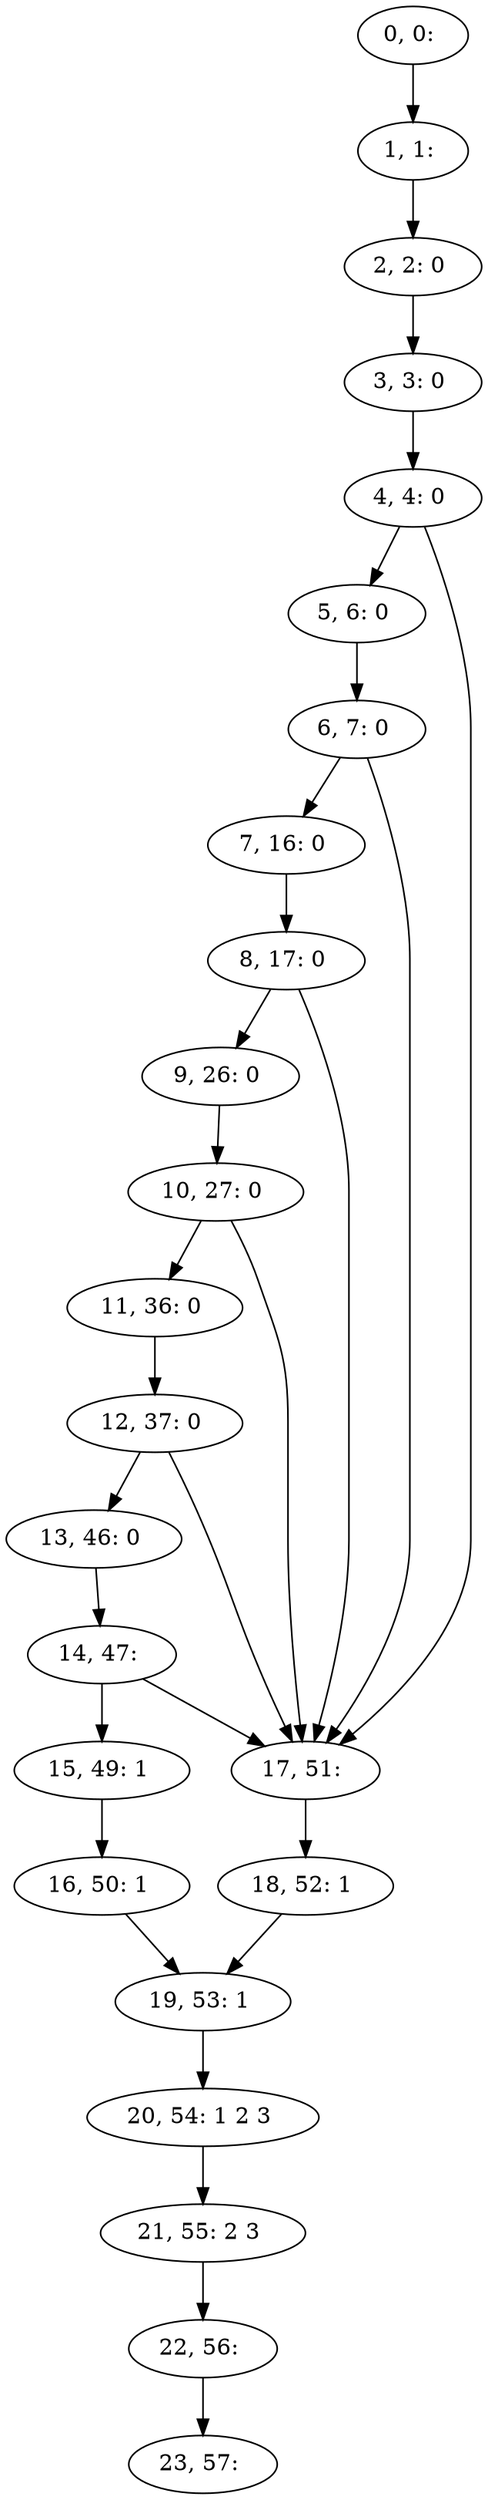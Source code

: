 digraph G {
0[label="0, 0: "];
1[label="1, 1: "];
2[label="2, 2: 0 "];
3[label="3, 3: 0 "];
4[label="4, 4: 0 "];
5[label="5, 6: 0 "];
6[label="6, 7: 0 "];
7[label="7, 16: 0 "];
8[label="8, 17: 0 "];
9[label="9, 26: 0 "];
10[label="10, 27: 0 "];
11[label="11, 36: 0 "];
12[label="12, 37: 0 "];
13[label="13, 46: 0 "];
14[label="14, 47: "];
15[label="15, 49: 1 "];
16[label="16, 50: 1 "];
17[label="17, 51: "];
18[label="18, 52: 1 "];
19[label="19, 53: 1 "];
20[label="20, 54: 1 2 3 "];
21[label="21, 55: 2 3 "];
22[label="22, 56: "];
23[label="23, 57: "];
0->1 ;
1->2 ;
2->3 ;
3->4 ;
4->5 ;
4->17 ;
5->6 ;
6->7 ;
6->17 ;
7->8 ;
8->9 ;
8->17 ;
9->10 ;
10->11 ;
10->17 ;
11->12 ;
12->13 ;
12->17 ;
13->14 ;
14->15 ;
14->17 ;
15->16 ;
16->19 ;
17->18 ;
18->19 ;
19->20 ;
20->21 ;
21->22 ;
22->23 ;
}
